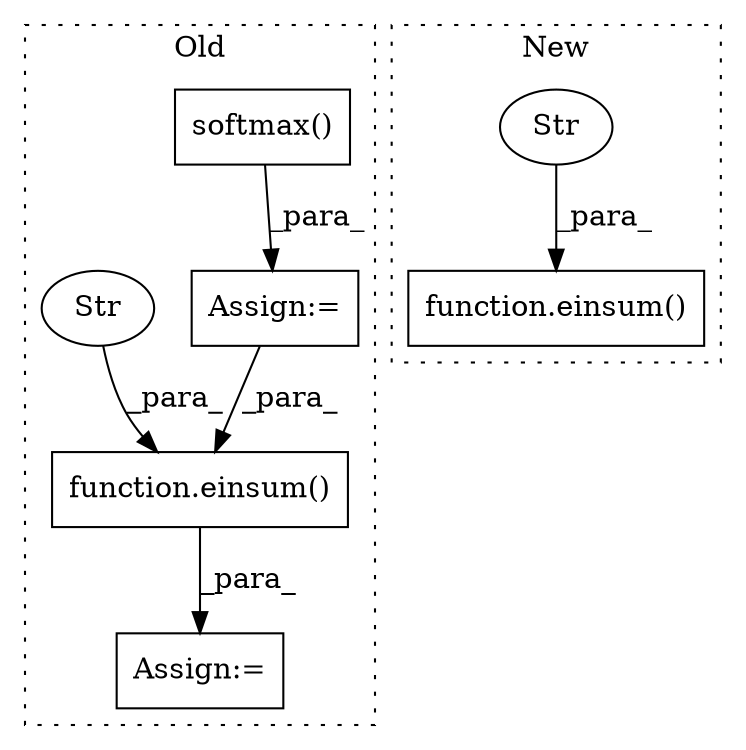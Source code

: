 digraph G {
subgraph cluster0 {
1 [label="softmax()" a="75" s="3089" l="30" shape="box"];
4 [label="function.einsum()" a="75" s="3141,3198" l="7,1" shape="box"];
5 [label="Str" a="66" s="3148" l="27" shape="ellipse"];
6 [label="Assign:=" a="68" s="3086" l="3" shape="box"];
7 [label="Assign:=" a="68" s="3138" l="3" shape="box"];
label = "Old";
style="dotted";
}
subgraph cluster1 {
2 [label="function.einsum()" a="75" s="2911,2970" l="7,1" shape="box"];
3 [label="Str" a="66" s="2918" l="27" shape="ellipse"];
label = "New";
style="dotted";
}
1 -> 6 [label="_para_"];
3 -> 2 [label="_para_"];
4 -> 7 [label="_para_"];
5 -> 4 [label="_para_"];
6 -> 4 [label="_para_"];
}